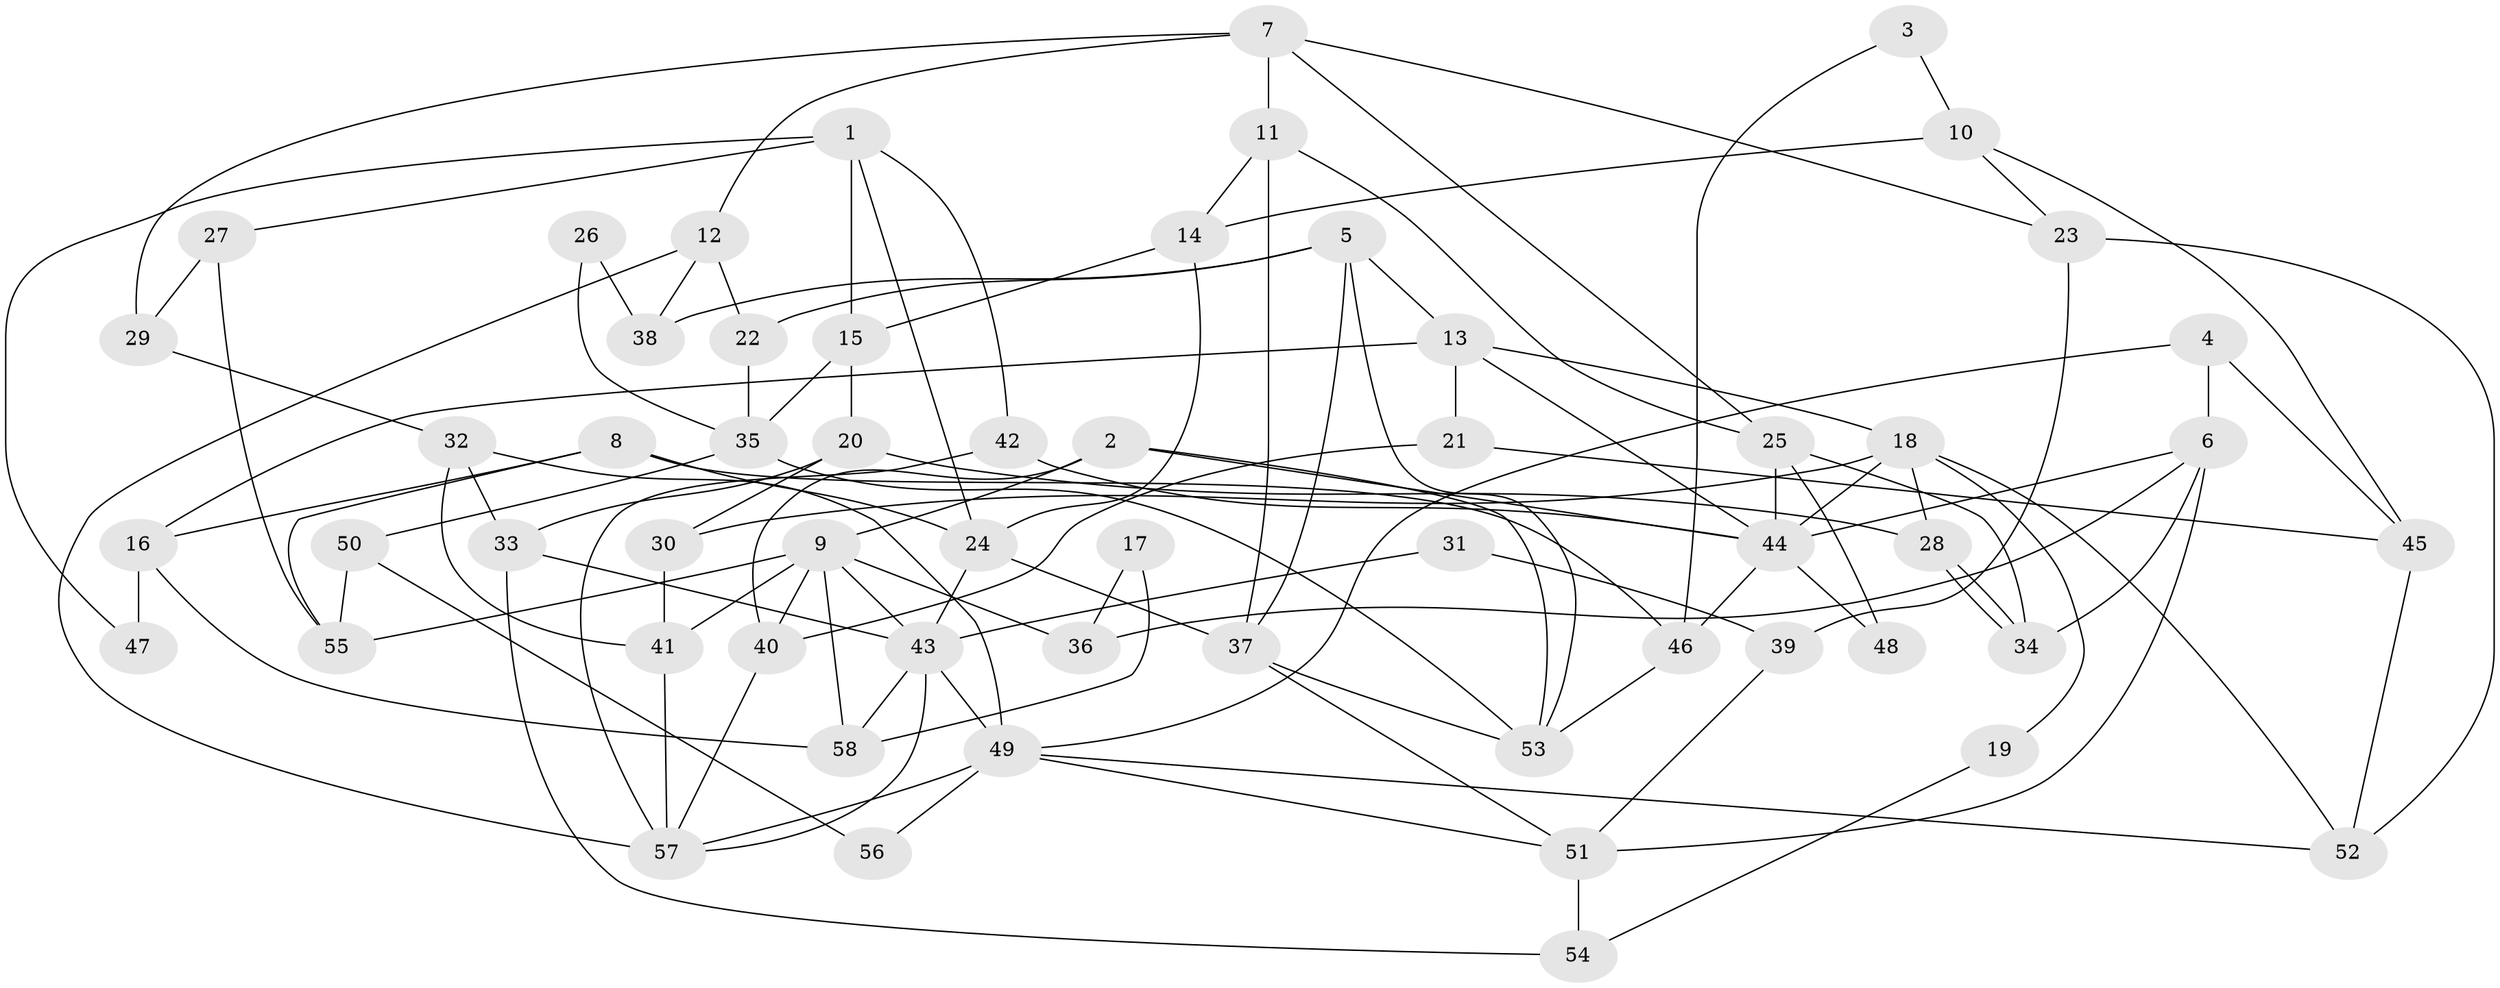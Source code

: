 // Generated by graph-tools (version 1.1) at 2025/49/03/09/25 04:49:13]
// undirected, 58 vertices, 116 edges
graph export_dot {
graph [start="1"]
  node [color=gray90,style=filled];
  1;
  2;
  3;
  4;
  5;
  6;
  7;
  8;
  9;
  10;
  11;
  12;
  13;
  14;
  15;
  16;
  17;
  18;
  19;
  20;
  21;
  22;
  23;
  24;
  25;
  26;
  27;
  28;
  29;
  30;
  31;
  32;
  33;
  34;
  35;
  36;
  37;
  38;
  39;
  40;
  41;
  42;
  43;
  44;
  45;
  46;
  47;
  48;
  49;
  50;
  51;
  52;
  53;
  54;
  55;
  56;
  57;
  58;
  1 -- 42;
  1 -- 24;
  1 -- 15;
  1 -- 27;
  1 -- 47;
  2 -- 44;
  2 -- 9;
  2 -- 40;
  2 -- 53;
  3 -- 46;
  3 -- 10;
  4 -- 6;
  4 -- 45;
  4 -- 49;
  5 -- 53;
  5 -- 37;
  5 -- 13;
  5 -- 22;
  5 -- 38;
  6 -- 51;
  6 -- 44;
  6 -- 34;
  6 -- 36;
  7 -- 25;
  7 -- 12;
  7 -- 11;
  7 -- 23;
  7 -- 29;
  8 -- 24;
  8 -- 46;
  8 -- 16;
  8 -- 55;
  9 -- 43;
  9 -- 55;
  9 -- 36;
  9 -- 40;
  9 -- 41;
  9 -- 58;
  10 -- 23;
  10 -- 14;
  10 -- 45;
  11 -- 25;
  11 -- 14;
  11 -- 37;
  12 -- 57;
  12 -- 22;
  12 -- 38;
  13 -- 16;
  13 -- 18;
  13 -- 21;
  13 -- 44;
  14 -- 15;
  14 -- 24;
  15 -- 20;
  15 -- 35;
  16 -- 58;
  16 -- 47;
  17 -- 36;
  17 -- 58;
  18 -- 52;
  18 -- 19;
  18 -- 28;
  18 -- 30;
  18 -- 44;
  19 -- 54;
  20 -- 28;
  20 -- 30;
  20 -- 33;
  21 -- 40;
  21 -- 45;
  22 -- 35;
  23 -- 52;
  23 -- 39;
  24 -- 43;
  24 -- 37;
  25 -- 44;
  25 -- 34;
  25 -- 48;
  26 -- 38;
  26 -- 35;
  27 -- 29;
  27 -- 55;
  28 -- 34;
  28 -- 34;
  29 -- 32;
  30 -- 41;
  31 -- 39;
  31 -- 43;
  32 -- 49;
  32 -- 41;
  32 -- 33;
  33 -- 43;
  33 -- 54;
  35 -- 53;
  35 -- 50;
  37 -- 51;
  37 -- 53;
  39 -- 51;
  40 -- 57;
  41 -- 57;
  42 -- 57;
  42 -- 44;
  43 -- 49;
  43 -- 57;
  43 -- 58;
  44 -- 46;
  44 -- 48;
  45 -- 52;
  46 -- 53;
  49 -- 57;
  49 -- 51;
  49 -- 52;
  49 -- 56;
  50 -- 55;
  50 -- 56;
  51 -- 54;
}
